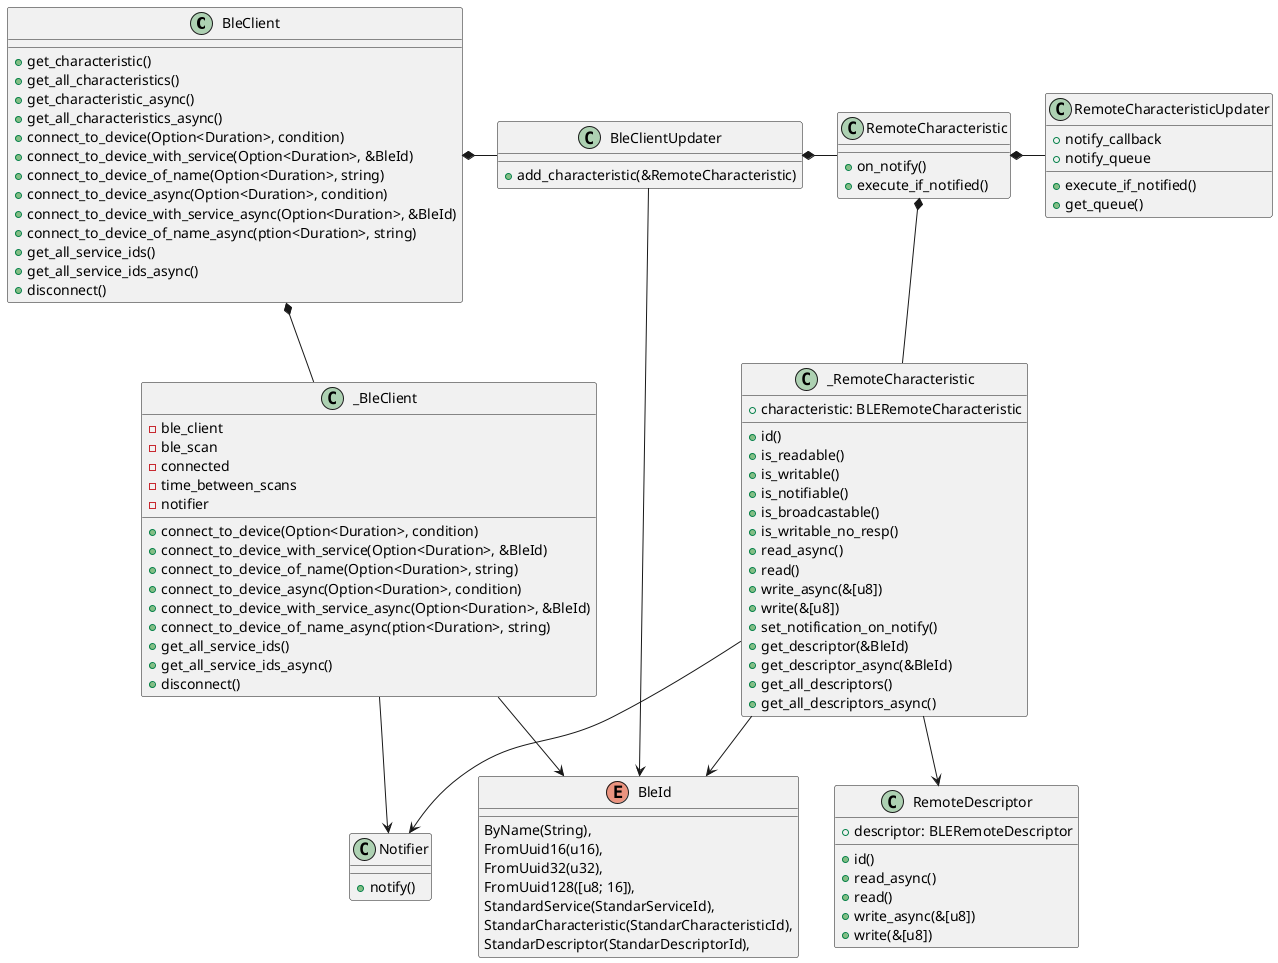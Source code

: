 @startuml Ble client

class BleClient {
    + get_characteristic()
    + get_all_characteristics()
    + get_characteristic_async()
    + get_all_characteristics_async()
    + connect_to_device(Option<Duration>, condition)
    + connect_to_device_with_service(Option<Duration>, &BleId)
    + connect_to_device_of_name(Option<Duration>, string)
    + connect_to_device_async(Option<Duration>, condition)
    + connect_to_device_with_service_async(Option<Duration>, &BleId)
    + connect_to_device_of_name_async(ption<Duration>, string)
    + get_all_service_ids()
    + get_all_service_ids_async()
    + disconnect()
}

class _BleClient{
    - ble_client
    - ble_scan
    - connected
    - time_between_scans
    - notifier
    + connect_to_device(Option<Duration>, condition)
    + connect_to_device_with_service(Option<Duration>, &BleId)
    + connect_to_device_of_name(Option<Duration>, string)
    + connect_to_device_async(Option<Duration>, condition)
    + connect_to_device_with_service_async(Option<Duration>, &BleId)
    + connect_to_device_of_name_async(ption<Duration>, string)
    + get_all_service_ids()
    + get_all_service_ids_async()
    + disconnect()
}

class BleClientUpdater{
    + add_characteristic(&RemoteCharacteristic)
    
}

class RemoteCharacteristic{
    + on_notify()
    + execute_if_notified()
}

class _RemoteCharacteristic{
    + characteristic: BLERemoteCharacteristic
    + id()
    + is_readable()
    + is_writable()
    + is_notifiable()
    + is_broadcastable()
    + is_writable_no_resp()
    + read_async()
    + read()
    + write_async(&[u8])
    + write(&[u8])
    + set_notification_on_notify()
    + get_descriptor(&BleId)
    + get_descriptor_async(&BleId)
    + get_all_descriptors()
    + get_all_descriptors_async()
}

class Notifier{
    + notify()
}
class RemoteCharacteristicUpdater{
    + notify_callback
    + notify_queue
    + execute_if_notified()
    + get_queue()
}

class RemoteDescriptor{
    + descriptor: BLERemoteDescriptor
    + id()
    + read_async()
    + read()
    + write_async(&[u8])
    + write(&[u8])
}

enum BleId {
    ByName(String),
    FromUuid16(u16),
    FromUuid32(u32),
    FromUuid128([u8; 16]),
    StandardService(StandarServiceId),
    StandarCharacteristic(StandarCharacteristicId),
    StandarDescriptor(StandarDescriptorId),
}

BleClient *-- _BleClient 
BleClient *- BleClientUpdater
BleClientUpdater *- RemoteCharacteristic
BleClientUpdater -> BleId 
RemoteCharacteristic *- RemoteCharacteristicUpdater
RemoteCharacteristic *-- _RemoteCharacteristic
_RemoteCharacteristic -down-> Notifier
_RemoteCharacteristic -down-> RemoteDescriptor
_RemoteCharacteristic --> BleId
_BleClient --> Notifier
_BleClient --> BleId
@enduml